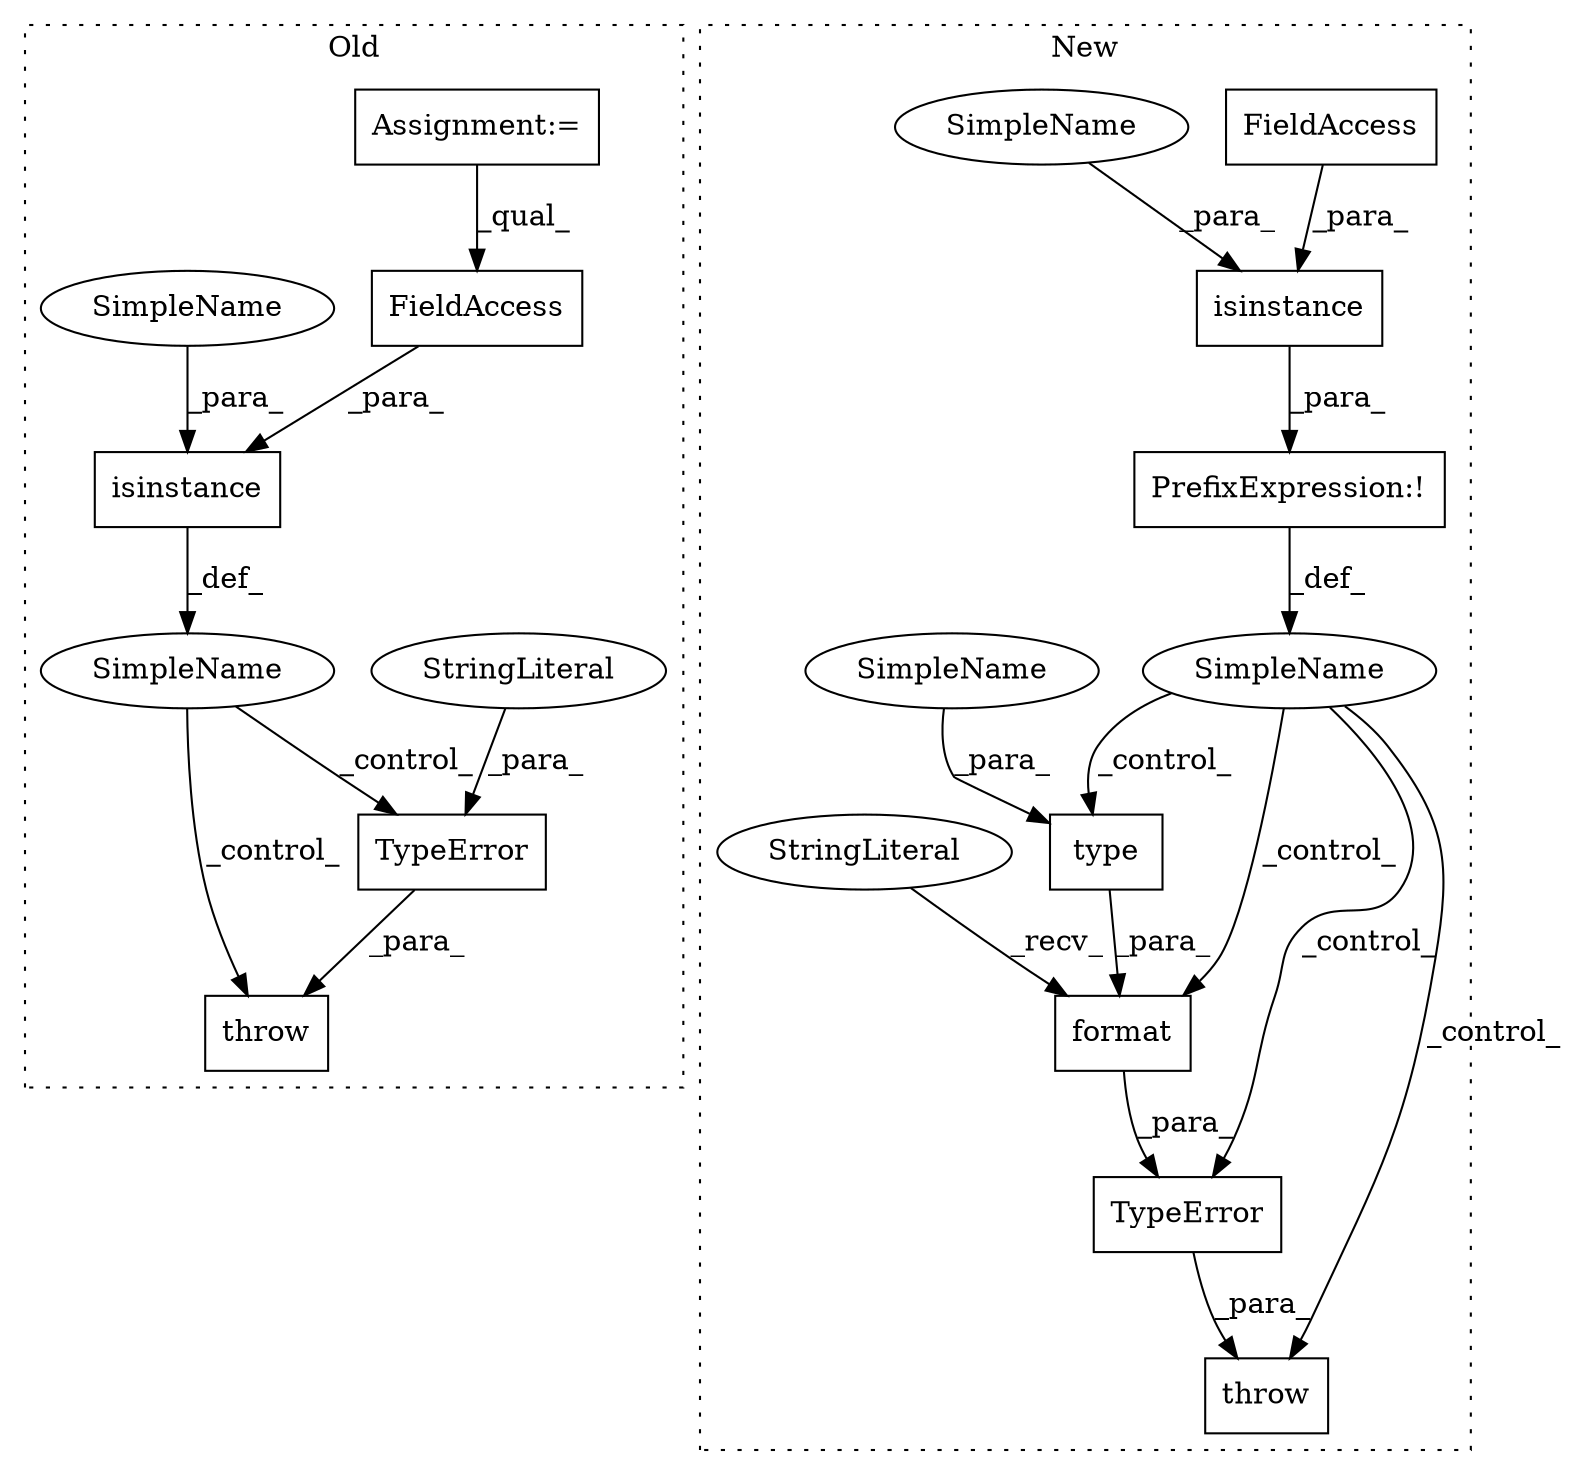 digraph G {
subgraph cluster0 {
1 [label="TypeError" a="32" s="1057,1123" l="10,1" shape="box"];
3 [label="throw" a="53" s="1051" l="6" shape="box"];
8 [label="StringLiteral" a="45" s="1067" l="56" shape="ellipse"];
12 [label="SimpleName" a="42" s="" l="" shape="ellipse"];
13 [label="isinstance" a="32" s="1006,1040" l="11,1" shape="box"];
14 [label="FieldAccess" a="22" s="1024" l="16" shape="box"];
16 [label="Assignment:=" a="7" s="770" l="3" shape="box"];
17 [label="SimpleName" a="42" s="1017" l="6" shape="ellipse"];
label = "Old";
style="dotted";
}
subgraph cluster1 {
2 [label="format" a="32" s="1166,1185" l="7,1" shape="box"];
4 [label="throw" a="53" s="1058" l="6" shape="box"];
5 [label="StringLiteral" a="45" s="1074" l="91" shape="ellipse"];
6 [label="TypeError" a="32" s="1064,1186" l="10,1" shape="box"];
7 [label="type" a="32" s="1173,1184" l="5,1" shape="box"];
9 [label="SimpleName" a="42" s="" l="" shape="ellipse"];
10 [label="isinstance" a="32" s="1025,1047" l="11,1" shape="box"];
11 [label="PrefixExpression:!" a="38" s="1024" l="1" shape="box"];
15 [label="FieldAccess" a="22" s="1043" l="4" shape="box"];
18 [label="SimpleName" a="42" s="1178" l="6" shape="ellipse"];
19 [label="SimpleName" a="42" s="1036" l="6" shape="ellipse"];
label = "New";
style="dotted";
}
1 -> 3 [label="_para_"];
2 -> 6 [label="_para_"];
5 -> 2 [label="_recv_"];
6 -> 4 [label="_para_"];
7 -> 2 [label="_para_"];
8 -> 1 [label="_para_"];
9 -> 2 [label="_control_"];
9 -> 4 [label="_control_"];
9 -> 6 [label="_control_"];
9 -> 7 [label="_control_"];
10 -> 11 [label="_para_"];
11 -> 9 [label="_def_"];
12 -> 1 [label="_control_"];
12 -> 3 [label="_control_"];
13 -> 12 [label="_def_"];
14 -> 13 [label="_para_"];
15 -> 10 [label="_para_"];
16 -> 14 [label="_qual_"];
17 -> 13 [label="_para_"];
18 -> 7 [label="_para_"];
19 -> 10 [label="_para_"];
}